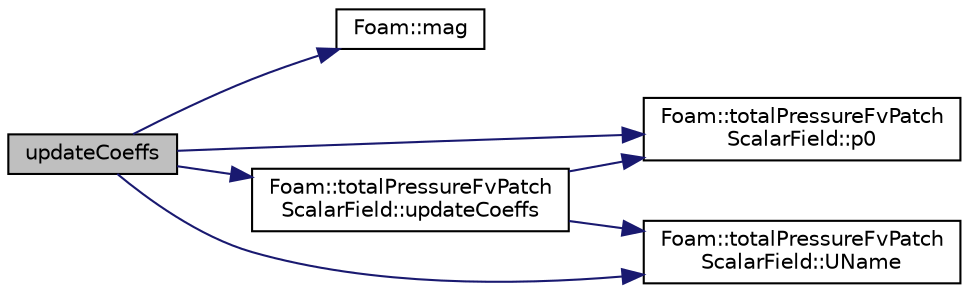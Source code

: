 digraph "updateCoeffs"
{
  bgcolor="transparent";
  edge [fontname="Helvetica",fontsize="10",labelfontname="Helvetica",labelfontsize="10"];
  node [fontname="Helvetica",fontsize="10",shape=record];
  rankdir="LR";
  Node1 [label="updateCoeffs",height=0.2,width=0.4,color="black", fillcolor="grey75", style="filled", fontcolor="black"];
  Node1 -> Node2 [color="midnightblue",fontsize="10",style="solid",fontname="Helvetica"];
  Node2 [label="Foam::mag",height=0.2,width=0.4,color="black",URL="$a10936.html#a929da2a3fdcf3dacbbe0487d3a330dae"];
  Node1 -> Node3 [color="midnightblue",fontsize="10",style="solid",fontname="Helvetica"];
  Node3 [label="Foam::totalPressureFvPatch\lScalarField::p0",height=0.2,width=0.4,color="black",URL="$a02734.html#a31895a1d12a7bbf063e11fb20c388588",tooltip="Return the total pressure. "];
  Node1 -> Node4 [color="midnightblue",fontsize="10",style="solid",fontname="Helvetica"];
  Node4 [label="Foam::totalPressureFvPatch\lScalarField::UName",height=0.2,width=0.4,color="black",URL="$a02734.html#ae44ecf1c893ab89abf958078a8aa390e",tooltip="Return the name of the velocity field. "];
  Node1 -> Node5 [color="midnightblue",fontsize="10",style="solid",fontname="Helvetica"];
  Node5 [label="Foam::totalPressureFvPatch\lScalarField::updateCoeffs",height=0.2,width=0.4,color="black",URL="$a02734.html#a7e24eafac629d3733181cd942d4c902f",tooltip="Update the coefficients associated with the patch field. "];
  Node5 -> Node3 [color="midnightblue",fontsize="10",style="solid",fontname="Helvetica"];
  Node5 -> Node4 [color="midnightblue",fontsize="10",style="solid",fontname="Helvetica"];
}
